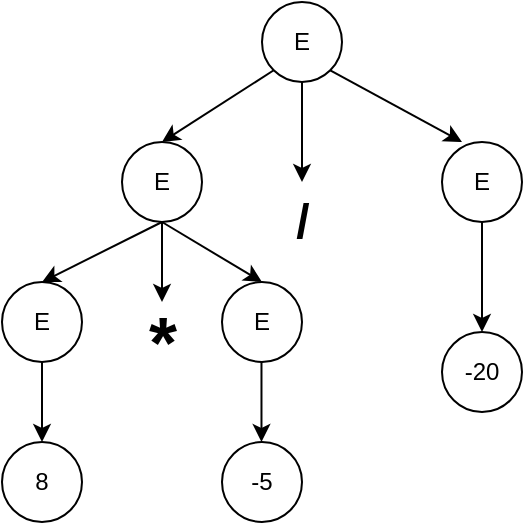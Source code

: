<mxfile version="24.8.3">
  <diagram name="Page-1" id="McuD5Nk7-JTJQo2EouM_">
    <mxGraphModel dx="990" dy="414" grid="1" gridSize="10" guides="1" tooltips="1" connect="1" arrows="1" fold="1" page="1" pageScale="1" pageWidth="827" pageHeight="1169" math="0" shadow="0">
      <root>
        <mxCell id="0" />
        <mxCell id="1" parent="0" />
        <mxCell id="k4yhl_8muRW6q0yZWLfJ-1" value="E" style="ellipse;whiteSpace=wrap;html=1;aspect=fixed;" vertex="1" parent="1">
          <mxGeometry x="400" y="50" width="40" height="40" as="geometry" />
        </mxCell>
        <mxCell id="k4yhl_8muRW6q0yZWLfJ-2" value="" style="endArrow=classic;html=1;rounded=0;exitX=0;exitY=1;exitDx=0;exitDy=0;" edge="1" parent="1" source="k4yhl_8muRW6q0yZWLfJ-1">
          <mxGeometry width="50" height="50" relative="1" as="geometry">
            <mxPoint x="290" y="210" as="sourcePoint" />
            <mxPoint x="350" y="120" as="targetPoint" />
          </mxGeometry>
        </mxCell>
        <mxCell id="k4yhl_8muRW6q0yZWLfJ-3" value="E" style="ellipse;whiteSpace=wrap;html=1;aspect=fixed;" vertex="1" parent="1">
          <mxGeometry x="490" y="120" width="40" height="40" as="geometry" />
        </mxCell>
        <mxCell id="k4yhl_8muRW6q0yZWLfJ-4" value="" style="endArrow=classic;html=1;rounded=0;exitX=1;exitY=1;exitDx=0;exitDy=0;" edge="1" parent="1" source="k4yhl_8muRW6q0yZWLfJ-1">
          <mxGeometry width="50" height="50" relative="1" as="geometry">
            <mxPoint x="450" y="170" as="sourcePoint" />
            <mxPoint x="500" y="120" as="targetPoint" />
          </mxGeometry>
        </mxCell>
        <mxCell id="k4yhl_8muRW6q0yZWLfJ-5" value="E" style="ellipse;whiteSpace=wrap;html=1;aspect=fixed;" vertex="1" parent="1">
          <mxGeometry x="330" y="120" width="40" height="40" as="geometry" />
        </mxCell>
        <mxCell id="k4yhl_8muRW6q0yZWLfJ-6" value="" style="endArrow=classic;html=1;rounded=0;exitX=0.5;exitY=1;exitDx=0;exitDy=0;" edge="1" parent="1" source="k4yhl_8muRW6q0yZWLfJ-1">
          <mxGeometry width="50" height="50" relative="1" as="geometry">
            <mxPoint x="370" y="190" as="sourcePoint" />
            <mxPoint x="420" y="140" as="targetPoint" />
          </mxGeometry>
        </mxCell>
        <mxCell id="k4yhl_8muRW6q0yZWLfJ-7" value="&lt;font style=&quot;font-size: 36px;&quot;&gt;*&lt;/font&gt;" style="text;strokeColor=none;fillColor=none;html=1;fontSize=24;fontStyle=1;verticalAlign=middle;align=center;" vertex="1" parent="1">
          <mxGeometry x="300" y="200" width="100" height="40" as="geometry" />
        </mxCell>
        <mxCell id="k4yhl_8muRW6q0yZWLfJ-8" value="" style="endArrow=classic;html=1;rounded=0;exitX=0.5;exitY=1;exitDx=0;exitDy=0;entryX=0.5;entryY=0;entryDx=0;entryDy=0;" edge="1" parent="1" source="k4yhl_8muRW6q0yZWLfJ-3" target="k4yhl_8muRW6q0yZWLfJ-15">
          <mxGeometry width="50" height="50" relative="1" as="geometry">
            <mxPoint x="300" y="260" as="sourcePoint" />
            <mxPoint x="350" y="210" as="targetPoint" />
          </mxGeometry>
        </mxCell>
        <mxCell id="k4yhl_8muRW6q0yZWLfJ-9" value="" style="endArrow=classic;html=1;rounded=0;exitX=0.5;exitY=1;exitDx=0;exitDy=0;entryX=0.5;entryY=0;entryDx=0;entryDy=0;" edge="1" parent="1" source="k4yhl_8muRW6q0yZWLfJ-5" target="k4yhl_8muRW6q0yZWLfJ-13">
          <mxGeometry width="50" height="50" relative="1" as="geometry">
            <mxPoint x="290" y="250" as="sourcePoint" />
            <mxPoint x="310" y="190" as="targetPoint" />
          </mxGeometry>
        </mxCell>
        <mxCell id="k4yhl_8muRW6q0yZWLfJ-10" value="" style="endArrow=classic;html=1;rounded=0;exitX=0.5;exitY=1;exitDx=0;exitDy=0;entryX=0.5;entryY=0;entryDx=0;entryDy=0;" edge="1" parent="1" source="k4yhl_8muRW6q0yZWLfJ-5" target="k4yhl_8muRW6q0yZWLfJ-14">
          <mxGeometry width="50" height="50" relative="1" as="geometry">
            <mxPoint x="350" y="230" as="sourcePoint" />
            <mxPoint x="390" y="190" as="targetPoint" />
          </mxGeometry>
        </mxCell>
        <mxCell id="k4yhl_8muRW6q0yZWLfJ-11" value="&lt;font style=&quot;font-size: 24px;&quot;&gt;/&lt;/font&gt;" style="text;strokeColor=none;fillColor=none;html=1;fontSize=24;fontStyle=1;verticalAlign=middle;align=center;" vertex="1" parent="1">
          <mxGeometry x="370" y="140" width="100" height="40" as="geometry" />
        </mxCell>
        <mxCell id="k4yhl_8muRW6q0yZWLfJ-12" value="" style="endArrow=classic;html=1;rounded=0;" edge="1" parent="1">
          <mxGeometry width="50" height="50" relative="1" as="geometry">
            <mxPoint x="350" y="160" as="sourcePoint" />
            <mxPoint x="350" y="200" as="targetPoint" />
          </mxGeometry>
        </mxCell>
        <mxCell id="k4yhl_8muRW6q0yZWLfJ-13" value="E" style="ellipse;whiteSpace=wrap;html=1;aspect=fixed;" vertex="1" parent="1">
          <mxGeometry x="270" y="190" width="40" height="40" as="geometry" />
        </mxCell>
        <mxCell id="k4yhl_8muRW6q0yZWLfJ-14" value="E" style="ellipse;whiteSpace=wrap;html=1;aspect=fixed;" vertex="1" parent="1">
          <mxGeometry x="380" y="190" width="40" height="40" as="geometry" />
        </mxCell>
        <mxCell id="k4yhl_8muRW6q0yZWLfJ-15" value="-20" style="ellipse;whiteSpace=wrap;html=1;aspect=fixed;" vertex="1" parent="1">
          <mxGeometry x="490" y="215" width="40" height="40" as="geometry" />
        </mxCell>
        <mxCell id="k4yhl_8muRW6q0yZWLfJ-16" value="" style="endArrow=classic;html=1;rounded=0;" edge="1" parent="1">
          <mxGeometry width="50" height="50" relative="1" as="geometry">
            <mxPoint x="290" y="230" as="sourcePoint" />
            <mxPoint x="290" y="270" as="targetPoint" />
          </mxGeometry>
        </mxCell>
        <mxCell id="k4yhl_8muRW6q0yZWLfJ-17" value="" style="endArrow=classic;html=1;rounded=0;" edge="1" parent="1">
          <mxGeometry width="50" height="50" relative="1" as="geometry">
            <mxPoint x="399.74" y="230" as="sourcePoint" />
            <mxPoint x="399.74" y="270" as="targetPoint" />
          </mxGeometry>
        </mxCell>
        <mxCell id="k4yhl_8muRW6q0yZWLfJ-18" value="8" style="ellipse;whiteSpace=wrap;html=1;aspect=fixed;" vertex="1" parent="1">
          <mxGeometry x="270" y="270" width="40" height="40" as="geometry" />
        </mxCell>
        <mxCell id="k4yhl_8muRW6q0yZWLfJ-19" value="-5" style="ellipse;whiteSpace=wrap;html=1;aspect=fixed;" vertex="1" parent="1">
          <mxGeometry x="380" y="270" width="40" height="40" as="geometry" />
        </mxCell>
      </root>
    </mxGraphModel>
  </diagram>
</mxfile>
